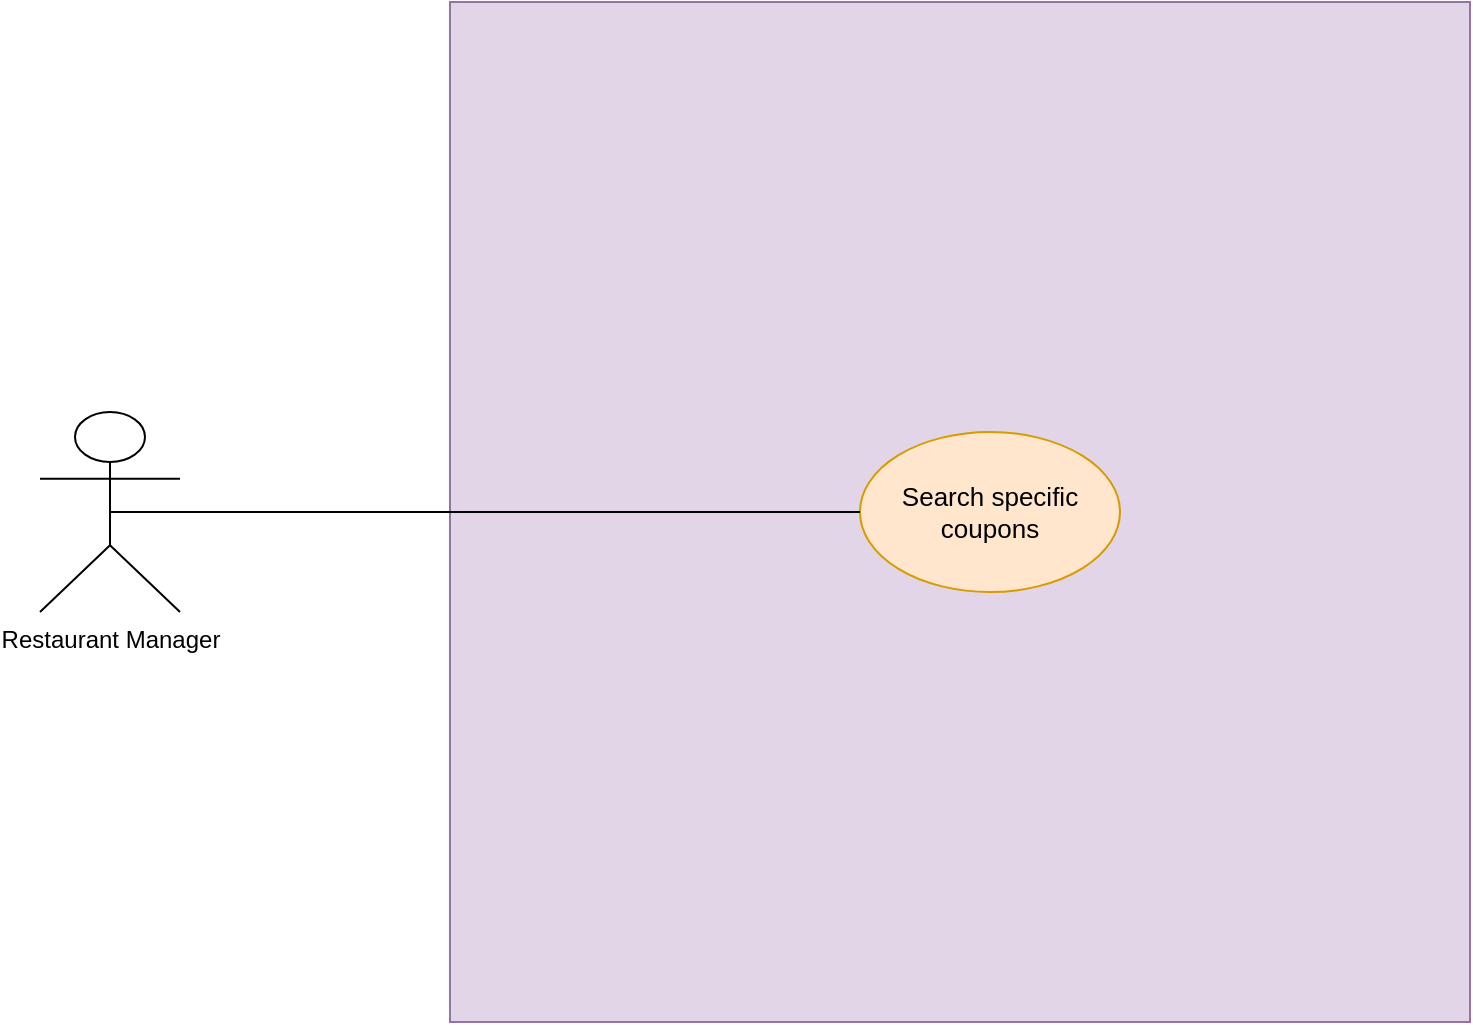 <mxfile version="18.0.6" type="device"><diagram id="kg1rYYwzPfy4I76olRBd" name="User Acc Use Case "><mxGraphModel dx="675" dy="641" grid="1" gridSize="10" guides="1" tooltips="1" connect="1" arrows="1" fold="1" page="1" pageScale="1" pageWidth="850" pageHeight="1100" math="0" shadow="0"><root><mxCell id="0"/><mxCell id="1" parent="0"/><mxCell id="pTzHUSHq5x_WE2IULTZU-1" value="Restaurant Manager" style="shape=umlActor;verticalLabelPosition=bottom;verticalAlign=top;html=1;outlineConnect=0;align=center;" parent="1" vertex="1"><mxGeometry x="90" y="250" width="70" height="100" as="geometry"/></mxCell><mxCell id="pTzHUSHq5x_WE2IULTZU-3" value="" style="whiteSpace=wrap;html=1;aspect=fixed;fillColor=#e1d5e7;strokeColor=#9673a6;" parent="1" vertex="1"><mxGeometry x="295" y="45" width="510" height="510" as="geometry"/></mxCell><mxCell id="pTzHUSHq5x_WE2IULTZU-4" value="&lt;font style=&quot;font-size: 13px;&quot;&gt;Search specific coupons&lt;/font&gt;" style="ellipse;whiteSpace=wrap;html=1;fillColor=#ffe6cc;strokeColor=#d79b00;" parent="1" vertex="1"><mxGeometry x="500" y="260" width="130" height="80" as="geometry"/></mxCell><mxCell id="pTzHUSHq5x_WE2IULTZU-12" value="" style="endArrow=none;html=1;rounded=0;fontSize=15;exitX=0.5;exitY=0.5;exitDx=0;exitDy=0;exitPerimeter=0;entryX=0;entryY=0.5;entryDx=0;entryDy=0;" parent="1" source="pTzHUSHq5x_WE2IULTZU-1" target="pTzHUSHq5x_WE2IULTZU-4" edge="1"><mxGeometry width="50" height="50" relative="1" as="geometry"><mxPoint x="160" y="320" as="sourcePoint"/><mxPoint x="210" y="270" as="targetPoint"/></mxGeometry></mxCell></root></mxGraphModel></diagram></mxfile>